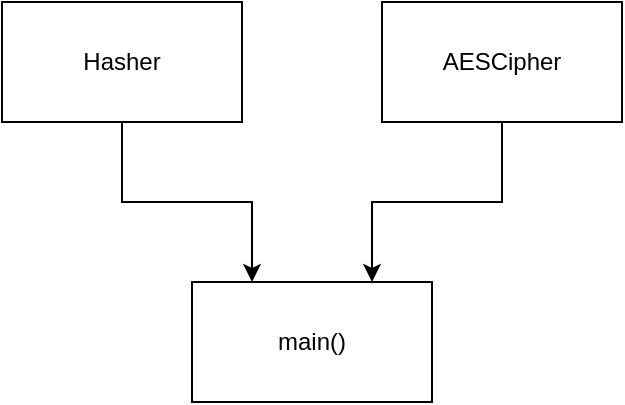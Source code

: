 <mxfile>
    <diagram id="nUQ0Gyc6bwwROv7mwRDi" name="Page-1">
        <mxGraphModel dx="783" dy="605" grid="1" gridSize="10" guides="1" tooltips="1" connect="1" arrows="1" fold="1" page="1" pageScale="1" pageWidth="850" pageHeight="1100" math="0" shadow="0">
            <root>
                <mxCell id="0"/>
                <mxCell id="1" parent="0"/>
                <mxCell id="2" value="main()" style="rounded=0;whiteSpace=wrap;html=1;" vertex="1" parent="1">
                    <mxGeometry x="305" y="250" width="120" height="60" as="geometry"/>
                </mxCell>
                <mxCell id="6" style="edgeStyle=orthogonalEdgeStyle;rounded=0;orthogonalLoop=1;jettySize=auto;html=1;entryX=0.25;entryY=0;entryDx=0;entryDy=0;" edge="1" parent="1" source="3" target="2">
                    <mxGeometry relative="1" as="geometry">
                        <Array as="points">
                            <mxPoint x="270" y="210"/>
                            <mxPoint x="335" y="210"/>
                        </Array>
                    </mxGeometry>
                </mxCell>
                <mxCell id="3" value="Hasher" style="rounded=0;whiteSpace=wrap;html=1;" vertex="1" parent="1">
                    <mxGeometry x="210" y="110" width="120" height="60" as="geometry"/>
                </mxCell>
                <mxCell id="5" style="edgeStyle=orthogonalEdgeStyle;rounded=0;orthogonalLoop=1;jettySize=auto;html=1;entryX=0.75;entryY=0;entryDx=0;entryDy=0;" edge="1" parent="1" source="4" target="2">
                    <mxGeometry relative="1" as="geometry"/>
                </mxCell>
                <mxCell id="4" value="AESCipher" style="rounded=0;whiteSpace=wrap;html=1;" vertex="1" parent="1">
                    <mxGeometry x="400" y="110" width="120" height="60" as="geometry"/>
                </mxCell>
            </root>
        </mxGraphModel>
    </diagram>
</mxfile>
